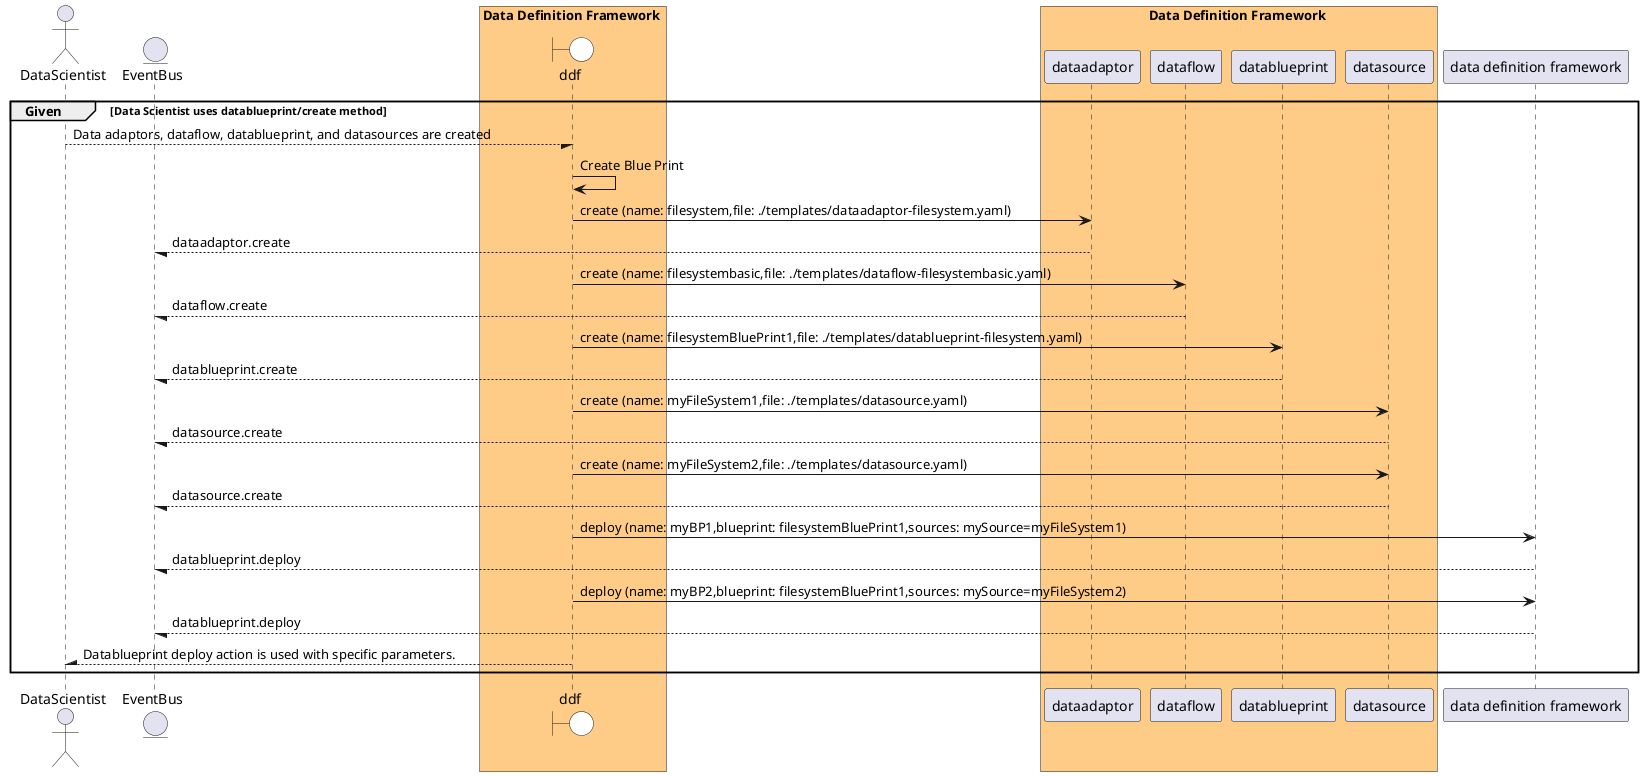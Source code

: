 @startuml


actor "DataScientist"


entity EventBus

box Data Definition Framework #ffcc88
    boundary ddf #white
end box


box Data Definition Framework #ffcc88
            participant dataadaptor
            participant dataflow
            participant datablueprint
            participant datasource
    end box

group Given [Data Scientist uses datablueprint/create method]

"DataScientist" --/ ddf: Data adaptors, dataflow, datablueprint, and datasources are created
"ddf" -> ddf: Create Blue Print

    ddf -> "dataadaptor": create (name: filesystem,file: ./templates/dataadaptor-filesystem.yaml)

    "dataadaptor" --/ EventBus: dataadaptor.create

    ddf -> "dataflow": create (name: filesystembasic,file: ./templates/dataflow-filesystembasic.yaml)

    "dataflow" --/ EventBus: dataflow.create

    ddf -> "datablueprint": create (name: filesystemBluePrint1,file: ./templates/datablueprint-filesystem.yaml)

    "datablueprint" --/ EventBus: datablueprint.create

    ddf -> "datasource": create (name: myFileSystem1,file: ./templates/datasource.yaml)

    "datasource" --/ EventBus: datasource.create

    ddf -> "datasource": create (name: myFileSystem2,file: ./templates/datasource.yaml)

    "datasource" --/ EventBus: datasource.create

    ddf -> "data definition framework": deploy (name: myBP1,blueprint: filesystemBluePrint1,sources: mySource=myFileSystem1)

    "data definition framework" --/ EventBus: datablueprint.deploy

    ddf -> "data definition framework": deploy (name: myBP2,blueprint: filesystemBluePrint1,sources: mySource=myFileSystem2)

    "data definition framework" --/ EventBus: datablueprint.deploy



"DataScientist" /-- ddf: Datablueprint deploy action is used with specific parameters.


end

@enduml
